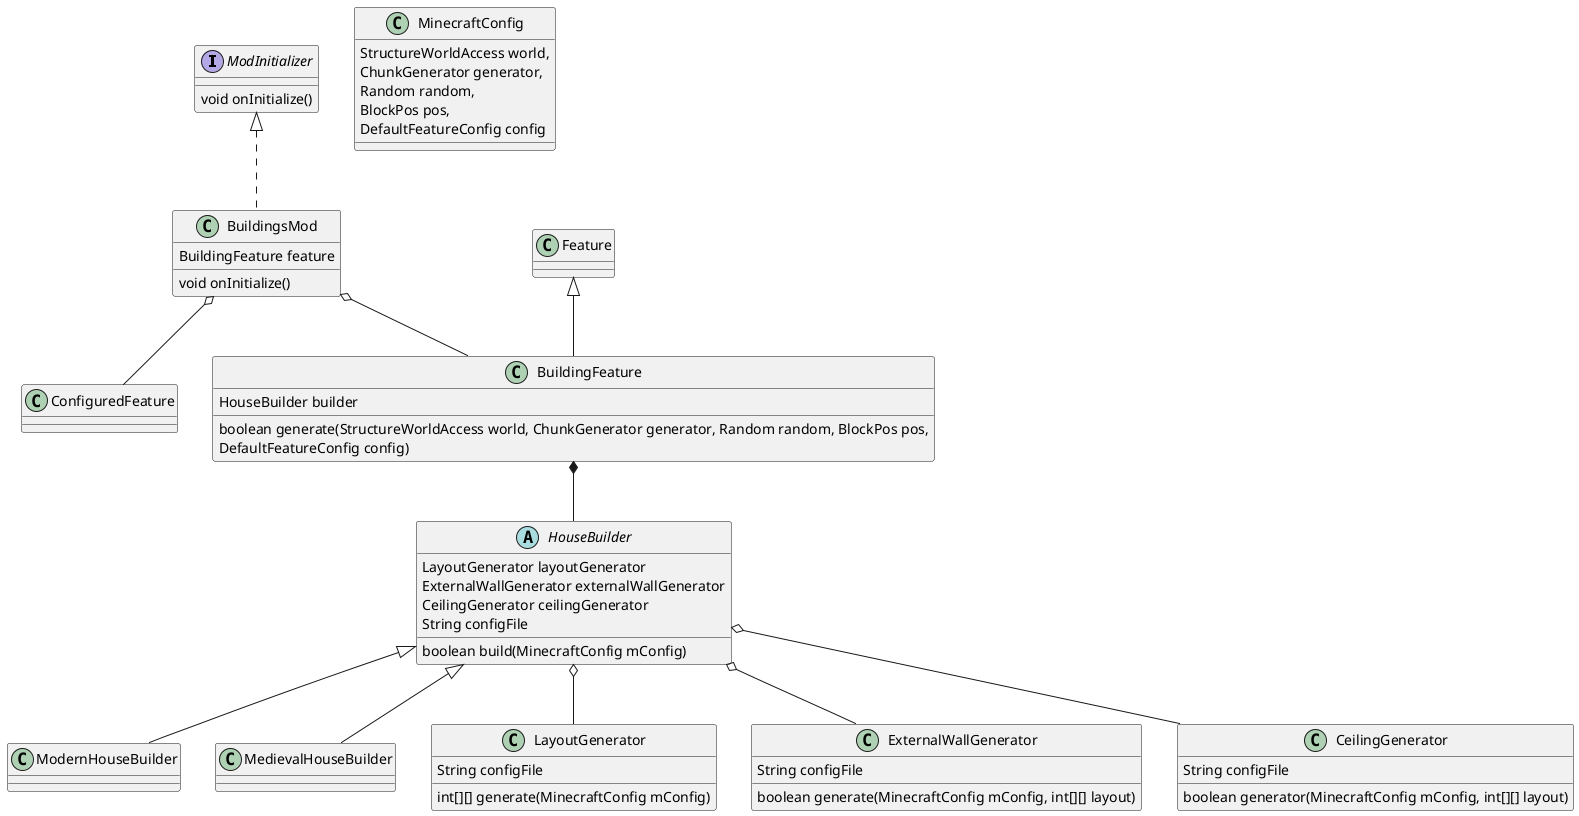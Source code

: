 @startuml
'https://plantuml.com/class-diagram

interface ModInitializer {
    void onInitialize()
}

class Feature

class ConfiguredFeature

class BuildingFeature {
    HouseBuilder builder
    boolean generate(StructureWorldAccess world, ChunkGenerator generator, Random random, BlockPos pos,
                                DefaultFeatureConfig config)
}

class MinecraftConfig{
    StructureWorldAccess world,
    ChunkGenerator generator,
    Random random,
    BlockPos pos,
    DefaultFeatureConfig config
}

class BuildingsMod {
    BuildingFeature feature
    void onInitialize()
}

abstract class HouseBuilder {
    LayoutGenerator layoutGenerator
    ExternalWallGenerator externalWallGenerator
    CeilingGenerator ceilingGenerator
    String configFile

    boolean build(MinecraftConfig mConfig)
}

class ModernHouseBuilder {
}

class MedievalHouseBuilder {
}

class LayoutGenerator {
    String configFile

    int[][] generate(MinecraftConfig mConfig)
}

class ExternalWallGenerator{
    String configFile
    boolean generate(MinecraftConfig mConfig, int[][] layout)
}

class CeilingGenerator{
    String configFile
    boolean generator(MinecraftConfig mConfig, int[][] layout)
}

ModInitializer <|.. BuildingsMod
Feature <|-- BuildingFeature
BuildingsMod o-- BuildingFeature
BuildingsMod o-- ConfiguredFeature
BuildingFeature *-- HouseBuilder

HouseBuilder <|-- ModernHouseBuilder
HouseBuilder <|-- MedievalHouseBuilder

HouseBuilder o-- LayoutGenerator
HouseBuilder o-- ExternalWallGenerator
HouseBuilder o-- CeilingGenerator

@enduml